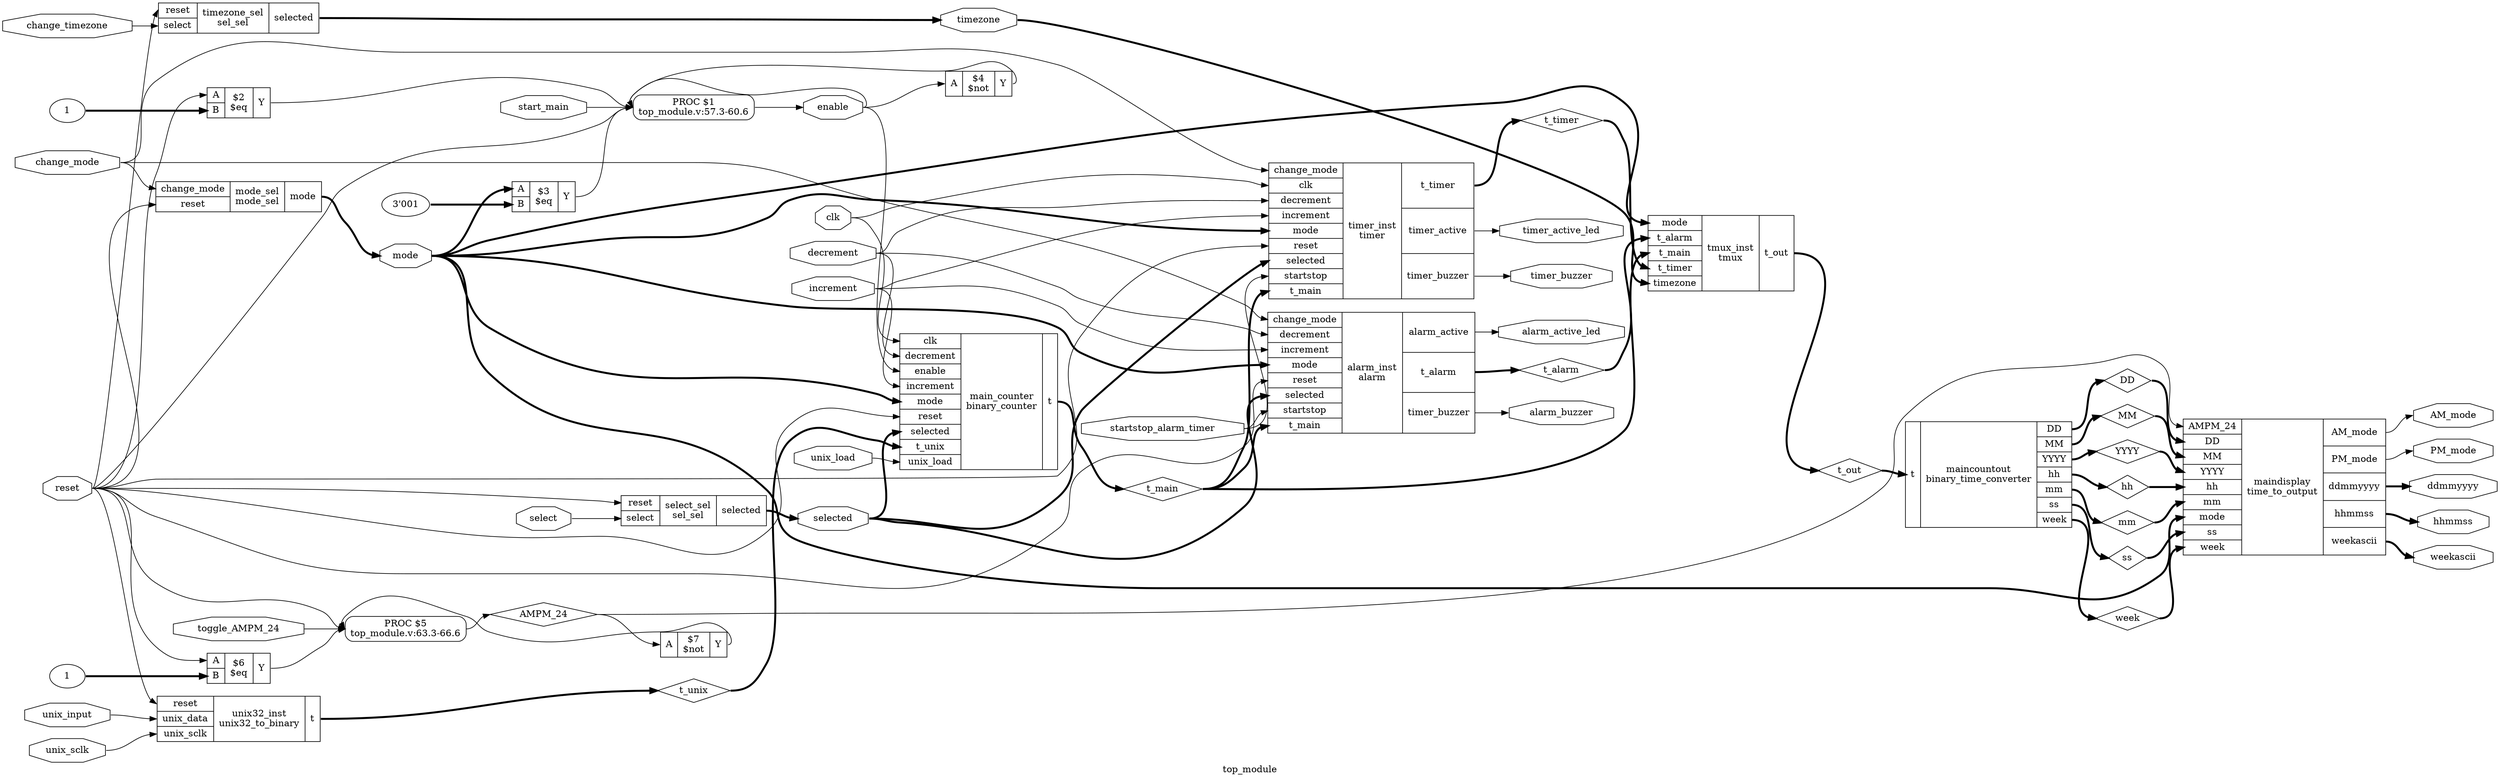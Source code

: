 digraph "top_module" {
label="top_module";
rankdir="LR";
remincross=true;
n11 [ shape=diamond, label="week", color="black", fontcolor="black"];
n12 [ shape=diamond, label="YYYY", color="black", fontcolor="black"];
n13 [ shape=diamond, label="MM", color="black", fontcolor="black"];
n14 [ shape=diamond, label="DD", color="black", fontcolor="black"];
n15 [ shape=diamond, label="ss", color="black", fontcolor="black"];
n16 [ shape=diamond, label="mm", color="black", fontcolor="black"];
n17 [ shape=diamond, label="hh", color="black", fontcolor="black"];
n18 [ shape=diamond, label="t_out", color="black", fontcolor="black"];
n19 [ shape=diamond, label="t_timer", color="black", fontcolor="black"];
n20 [ shape=diamond, label="t_alarm", color="black", fontcolor="black"];
n21 [ shape=diamond, label="t_main", color="black", fontcolor="black"];
n22 [ shape=diamond, label="t_unix", color="black", fontcolor="black"];
n23 [ shape=diamond, label="AMPM_24", color="black", fontcolor="black"];
n24 [ shape=octagon, label="mode", color="black", fontcolor="black"];
n25 [ shape=octagon, label="selected", color="black", fontcolor="black"];
n26 [ shape=octagon, label="timer_active_led", color="black", fontcolor="black"];
n27 [ shape=octagon, label="alarm_active_led", color="black", fontcolor="black"];
n28 [ shape=octagon, label="enable", color="black", fontcolor="black"];
n29 [ shape=octagon, label="alarm_buzzer", color="black", fontcolor="black"];
n30 [ shape=octagon, label="timer_buzzer", color="black", fontcolor="black"];
n31 [ shape=octagon, label="PM_mode", color="black", fontcolor="black"];
n32 [ shape=octagon, label="AM_mode", color="black", fontcolor="black"];
n33 [ shape=octagon, label="timezone", color="black", fontcolor="black"];
n34 [ shape=octagon, label="weekascii", color="black", fontcolor="black"];
n35 [ shape=octagon, label="ddmmyyyy", color="black", fontcolor="black"];
n36 [ shape=octagon, label="hhmmss", color="black", fontcolor="black"];
n37 [ shape=octagon, label="unix_load", color="black", fontcolor="black"];
n38 [ shape=octagon, label="unix_input", color="black", fontcolor="black"];
n39 [ shape=octagon, label="unix_sclk", color="black", fontcolor="black"];
n40 [ shape=octagon, label="change_timezone", color="black", fontcolor="black"];
n41 [ shape=octagon, label="toggle_AMPM_24", color="black", fontcolor="black"];
n42 [ shape=octagon, label="startstop_alarm_timer", color="black", fontcolor="black"];
n43 [ shape=octagon, label="start_main", color="black", fontcolor="black"];
n44 [ shape=octagon, label="reset", color="black", fontcolor="black"];
n45 [ shape=octagon, label="select", color="black", fontcolor="black"];
n46 [ shape=octagon, label="decrement", color="black", fontcolor="black"];
n47 [ shape=octagon, label="increment", color="black", fontcolor="black"];
n48 [ shape=octagon, label="change_mode", color="black", fontcolor="black"];
n49 [ shape=octagon, label="clk", color="black", fontcolor="black"];
c50 [ shape=record, label="{{<p23> AMPM_24|<p14> DD|<p13> MM|<p12> YYYY|<p17> hh|<p16> mm|<p24> mode|<p15> ss|<p11> week}|maindisplay\ntime_to_output|{<p32> AM_mode|<p31> PM_mode|<p35> ddmmyyyy|<p36> hhmmss|<p34> weekascii}}",  ];
c52 [ shape=record, label="{{<p51> t}|maincountout\nbinary_time_converter|{<p14> DD|<p13> MM|<p12> YYYY|<p17> hh|<p16> mm|<p15> ss|<p11> week}}",  ];
c53 [ shape=record, label="{{<p24> mode|<p20> t_alarm|<p21> t_main|<p19> t_timer|<p33> timezone}|tmux_inst\ntmux|{<p18> t_out}}",  ];
c56 [ shape=record, label="{{<p48> change_mode|<p49> clk|<p46> decrement|<p47> increment|<p24> mode|<p44> reset|<p25> selected|<p54> startstop|<p21> t_main}|timer_inst\ntimer|{<p19> t_timer|<p55> timer_active|<p30> timer_buzzer}}",  ];
c58 [ shape=record, label="{{<p48> change_mode|<p46> decrement|<p47> increment|<p24> mode|<p44> reset|<p25> selected|<p54> startstop|<p21> t_main}|alarm_inst\nalarm|{<p57> alarm_active|<p20> t_alarm|<p30> timer_buzzer}}",  ];
c59 [ shape=record, label="{{<p49> clk|<p46> decrement|<p28> enable|<p47> increment|<p24> mode|<p44> reset|<p25> selected|<p22> t_unix|<p37> unix_load}|main_counter\nbinary_counter|{<p51> t}}",  ];
c61 [ shape=record, label="{{<p44> reset|<p60> unix_data|<p39> unix_sclk}|unix32_inst\nunix32_to_binary|{<p51> t}}",  ];
c64 [ shape=record, label="{{<p62> A}|$7\n$not|{<p63> Y}}",  ];
v0 [ label="1" ];
c66 [ shape=record, label="{{<p62> A|<p65> B}|$6\n$eq|{<p63> Y}}",  ];
c67 [ shape=record, label="{{<p62> A}|$4\n$not|{<p63> Y}}",  ];
v1 [ label="3'001" ];
c68 [ shape=record, label="{{<p62> A|<p65> B}|$3\n$eq|{<p63> Y}}",  ];
v2 [ label="1" ];
c69 [ shape=record, label="{{<p62> A|<p65> B}|$2\n$eq|{<p63> Y}}",  ];
c70 [ shape=record, label="{{<p44> reset|<p45> select}|timezone_sel\nsel_sel|{<p25> selected}}",  ];
c71 [ shape=record, label="{{<p44> reset|<p45> select}|select_sel\nsel_sel|{<p25> selected}}",  ];
c72 [ shape=record, label="{{<p48> change_mode|<p44> reset}|mode_sel\nmode_sel|{<p24> mode}}",  ];
p3 [shape=box, style=rounded, label="PROC $5\ntop_module.v:63.3-66.6", ];
p4 [shape=box, style=rounded, label="PROC $1\ntop_module.v:57.3-60.6", ];
c64:p63:e -> p3:w [color="black", fontcolor="black", label=""];
c52:p11:e -> n11:w [color="black", fontcolor="black", style="setlinewidth(3)", label=""];
n11:e -> c50:p11:w [color="black", fontcolor="black", style="setlinewidth(3)", label=""];
c52:p12:e -> n12:w [color="black", fontcolor="black", style="setlinewidth(3)", label=""];
n12:e -> c50:p12:w [color="black", fontcolor="black", style="setlinewidth(3)", label=""];
c52:p13:e -> n13:w [color="black", fontcolor="black", style="setlinewidth(3)", label=""];
n13:e -> c50:p13:w [color="black", fontcolor="black", style="setlinewidth(3)", label=""];
c52:p14:e -> n14:w [color="black", fontcolor="black", style="setlinewidth(3)", label=""];
n14:e -> c50:p14:w [color="black", fontcolor="black", style="setlinewidth(3)", label=""];
c52:p15:e -> n15:w [color="black", fontcolor="black", style="setlinewidth(3)", label=""];
n15:e -> c50:p15:w [color="black", fontcolor="black", style="setlinewidth(3)", label=""];
c52:p16:e -> n16:w [color="black", fontcolor="black", style="setlinewidth(3)", label=""];
n16:e -> c50:p16:w [color="black", fontcolor="black", style="setlinewidth(3)", label=""];
c52:p17:e -> n17:w [color="black", fontcolor="black", style="setlinewidth(3)", label=""];
n17:e -> c50:p17:w [color="black", fontcolor="black", style="setlinewidth(3)", label=""];
c53:p18:e -> n18:w [color="black", fontcolor="black", style="setlinewidth(3)", label=""];
n18:e -> c52:p51:w [color="black", fontcolor="black", style="setlinewidth(3)", label=""];
c56:p19:e -> n19:w [color="black", fontcolor="black", style="setlinewidth(3)", label=""];
n19:e -> c53:p19:w [color="black", fontcolor="black", style="setlinewidth(3)", label=""];
c58:p20:e -> n20:w [color="black", fontcolor="black", style="setlinewidth(3)", label=""];
n20:e -> c53:p20:w [color="black", fontcolor="black", style="setlinewidth(3)", label=""];
c59:p51:e -> n21:w [color="black", fontcolor="black", style="setlinewidth(3)", label=""];
n21:e -> c53:p21:w [color="black", fontcolor="black", style="setlinewidth(3)", label=""];
n21:e -> c56:p21:w [color="black", fontcolor="black", style="setlinewidth(3)", label=""];
n21:e -> c58:p21:w [color="black", fontcolor="black", style="setlinewidth(3)", label=""];
c61:p51:e -> n22:w [color="black", fontcolor="black", style="setlinewidth(3)", label=""];
n22:e -> c59:p22:w [color="black", fontcolor="black", style="setlinewidth(3)", label=""];
p3:e -> n23:w [color="black", fontcolor="black", label=""];
n23:e -> c50:p23:w [color="black", fontcolor="black", label=""];
n23:e -> c64:p62:w [color="black", fontcolor="black", label=""];
c72:p24:e -> n24:w [color="black", fontcolor="black", style="setlinewidth(3)", label=""];
n24:e -> c50:p24:w [color="black", fontcolor="black", style="setlinewidth(3)", label=""];
n24:e -> c53:p24:w [color="black", fontcolor="black", style="setlinewidth(3)", label=""];
n24:e -> c56:p24:w [color="black", fontcolor="black", style="setlinewidth(3)", label=""];
n24:e -> c58:p24:w [color="black", fontcolor="black", style="setlinewidth(3)", label=""];
n24:e -> c59:p24:w [color="black", fontcolor="black", style="setlinewidth(3)", label=""];
n24:e -> c68:p62:w [color="black", fontcolor="black", style="setlinewidth(3)", label=""];
c71:p25:e -> n25:w [color="black", fontcolor="black", style="setlinewidth(3)", label=""];
n25:e -> c56:p25:w [color="black", fontcolor="black", style="setlinewidth(3)", label=""];
n25:e -> c58:p25:w [color="black", fontcolor="black", style="setlinewidth(3)", label=""];
n25:e -> c59:p25:w [color="black", fontcolor="black", style="setlinewidth(3)", label=""];
c56:p55:e -> n26:w [color="black", fontcolor="black", label=""];
c58:p57:e -> n27:w [color="black", fontcolor="black", label=""];
p4:e -> n28:w [color="black", fontcolor="black", label=""];
n28:e -> c59:p28:w [color="black", fontcolor="black", label=""];
n28:e -> c67:p62:w [color="black", fontcolor="black", label=""];
n28:e -> p4:w [color="black", fontcolor="black", label=""];
c58:p30:e -> n29:w [color="black", fontcolor="black", label=""];
c66:p63:e -> p3:w [color="black", fontcolor="black", label=""];
c56:p30:e -> n30:w [color="black", fontcolor="black", label=""];
c50:p31:e -> n31:w [color="black", fontcolor="black", label=""];
c50:p32:e -> n32:w [color="black", fontcolor="black", label=""];
c70:p25:e -> n33:w [color="black", fontcolor="black", style="setlinewidth(3)", label=""];
n33:e -> c53:p33:w [color="black", fontcolor="black", style="setlinewidth(3)", label=""];
c50:p34:e -> n34:w [color="black", fontcolor="black", style="setlinewidth(3)", label=""];
c50:p35:e -> n35:w [color="black", fontcolor="black", style="setlinewidth(3)", label=""];
c50:p36:e -> n36:w [color="black", fontcolor="black", style="setlinewidth(3)", label=""];
n37:e -> c59:p37:w [color="black", fontcolor="black", label=""];
n38:e -> c61:p60:w [color="black", fontcolor="black", label=""];
n39:e -> c61:p39:w [color="black", fontcolor="black", label=""];
n40:e -> c70:p45:w [color="black", fontcolor="black", label=""];
n41:e -> p3:w [color="black", fontcolor="black", label=""];
n42:e -> c56:p54:w [color="black", fontcolor="black", label=""];
n42:e -> c58:p54:w [color="black", fontcolor="black", label=""];
n43:e -> p4:w [color="black", fontcolor="black", label=""];
n44:e -> c56:p44:w [color="black", fontcolor="black", label=""];
n44:e -> c58:p44:w [color="black", fontcolor="black", label=""];
n44:e -> c59:p44:w [color="black", fontcolor="black", label=""];
n44:e -> c61:p44:w [color="black", fontcolor="black", label=""];
n44:e -> c66:p62:w [color="black", fontcolor="black", label=""];
n44:e -> c69:p62:w [color="black", fontcolor="black", label=""];
n44:e -> c70:p44:w [color="black", fontcolor="black", label=""];
n44:e -> c71:p44:w [color="black", fontcolor="black", label=""];
n44:e -> c72:p44:w [color="black", fontcolor="black", label=""];
n44:e -> p3:w [color="black", fontcolor="black", label=""];
n44:e -> p4:w [color="black", fontcolor="black", label=""];
n45:e -> c71:p45:w [color="black", fontcolor="black", label=""];
n46:e -> c56:p46:w [color="black", fontcolor="black", label=""];
n46:e -> c58:p46:w [color="black", fontcolor="black", label=""];
n46:e -> c59:p46:w [color="black", fontcolor="black", label=""];
n47:e -> c56:p47:w [color="black", fontcolor="black", label=""];
n47:e -> c58:p47:w [color="black", fontcolor="black", label=""];
n47:e -> c59:p47:w [color="black", fontcolor="black", label=""];
n48:e -> c56:p48:w [color="black", fontcolor="black", label=""];
n48:e -> c58:p48:w [color="black", fontcolor="black", label=""];
n48:e -> c72:p48:w [color="black", fontcolor="black", label=""];
n49:e -> c56:p49:w [color="black", fontcolor="black", label=""];
n49:e -> c59:p49:w [color="black", fontcolor="black", label=""];
c67:p63:e -> p4:w [color="black", fontcolor="black", label=""];
c68:p63:e -> p4:w [color="black", fontcolor="black", label=""];
c69:p63:e -> p4:w [color="black", fontcolor="black", label=""];
v0:e -> c66:p65:w [color="black", fontcolor="black", style="setlinewidth(3)", label=""];
v1:e -> c68:p65:w [color="black", fontcolor="black", style="setlinewidth(3)", label=""];
v2:e -> c69:p65:w [color="black", fontcolor="black", style="setlinewidth(3)", label=""];
}
